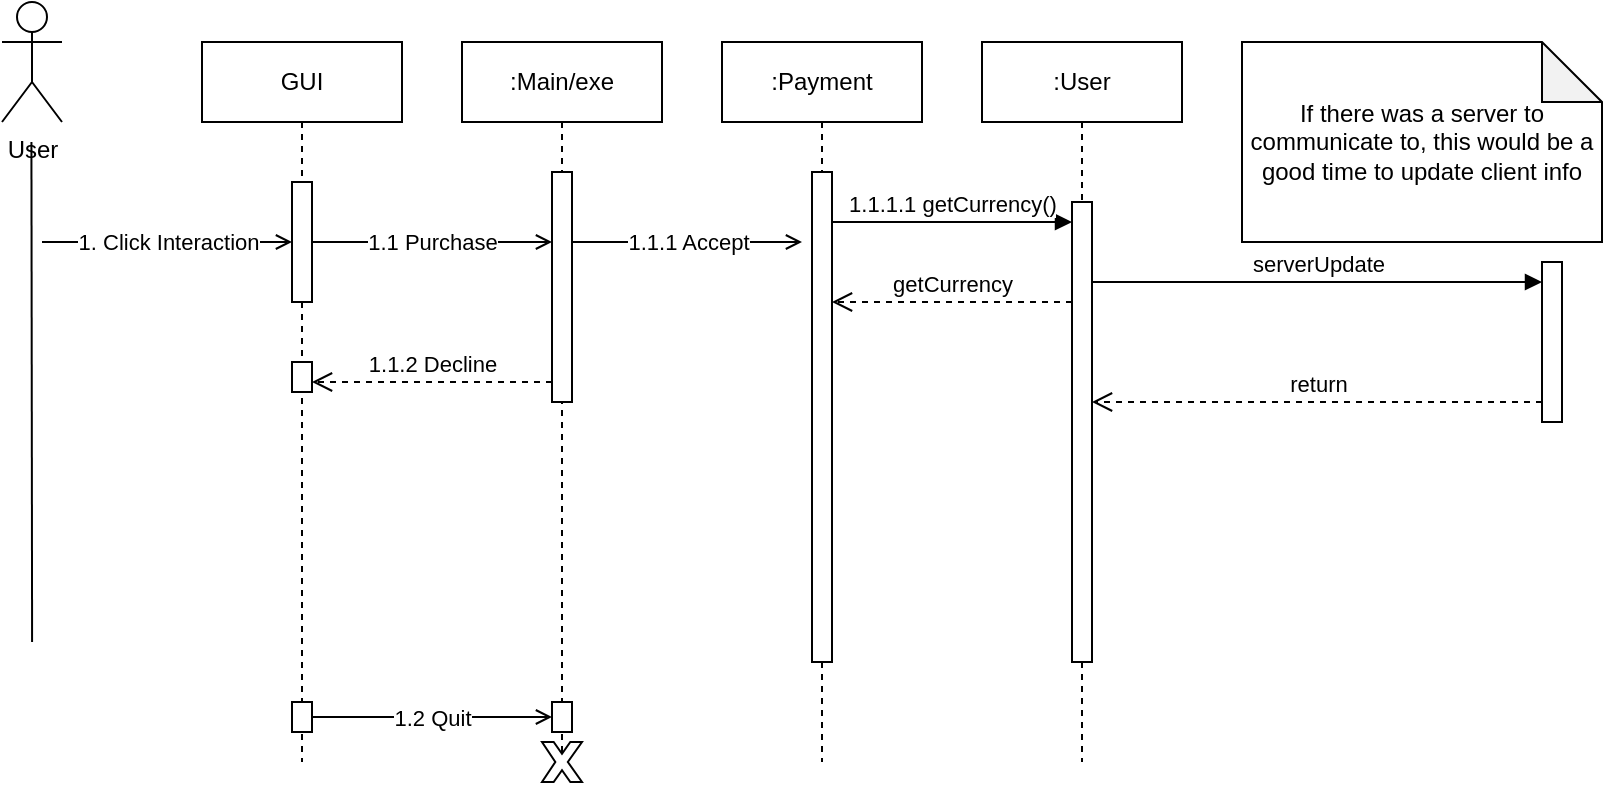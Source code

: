 <mxfile version="22.1.4" type="github">
  <diagram name="Page-1" id="2YBvvXClWsGukQMizWep">
    <mxGraphModel dx="1533" dy="376" grid="1" gridSize="10" guides="1" tooltips="1" connect="1" arrows="1" fold="1" page="1" pageScale="1" pageWidth="850" pageHeight="1100" math="0" shadow="0">
      <root>
        <mxCell id="0" />
        <mxCell id="1" parent="0" />
        <mxCell id="aM9ryv3xv72pqoxQDRHE-1" value=":Payment" style="shape=umlLifeline;perimeter=lifelinePerimeter;whiteSpace=wrap;html=1;container=0;dropTarget=0;collapsible=0;recursiveResize=0;outlineConnect=0;portConstraint=eastwest;newEdgeStyle={&quot;edgeStyle&quot;:&quot;elbowEdgeStyle&quot;,&quot;elbow&quot;:&quot;vertical&quot;,&quot;curved&quot;:0,&quot;rounded&quot;:0};" parent="1" vertex="1">
          <mxGeometry x="260" y="100" width="100" height="360" as="geometry" />
        </mxCell>
        <mxCell id="aM9ryv3xv72pqoxQDRHE-2" value="" style="html=1;points=[];perimeter=orthogonalPerimeter;outlineConnect=0;targetShapes=umlLifeline;portConstraint=eastwest;newEdgeStyle={&quot;edgeStyle&quot;:&quot;elbowEdgeStyle&quot;,&quot;elbow&quot;:&quot;vertical&quot;,&quot;curved&quot;:0,&quot;rounded&quot;:0};" parent="aM9ryv3xv72pqoxQDRHE-1" vertex="1">
          <mxGeometry x="45" y="65" width="10" height="245" as="geometry" />
        </mxCell>
        <mxCell id="aM9ryv3xv72pqoxQDRHE-5" value=":User" style="shape=umlLifeline;perimeter=lifelinePerimeter;whiteSpace=wrap;html=1;container=0;dropTarget=0;collapsible=0;recursiveResize=0;outlineConnect=0;portConstraint=eastwest;newEdgeStyle={&quot;edgeStyle&quot;:&quot;elbowEdgeStyle&quot;,&quot;elbow&quot;:&quot;vertical&quot;,&quot;curved&quot;:0,&quot;rounded&quot;:0};" parent="1" vertex="1">
          <mxGeometry x="390" y="100" width="100" height="360" as="geometry" />
        </mxCell>
        <mxCell id="aM9ryv3xv72pqoxQDRHE-6" value="" style="html=1;points=[];perimeter=orthogonalPerimeter;outlineConnect=0;targetShapes=umlLifeline;portConstraint=eastwest;newEdgeStyle={&quot;edgeStyle&quot;:&quot;elbowEdgeStyle&quot;,&quot;elbow&quot;:&quot;vertical&quot;,&quot;curved&quot;:0,&quot;rounded&quot;:0};" parent="aM9ryv3xv72pqoxQDRHE-5" vertex="1">
          <mxGeometry x="45" y="80" width="10" height="230" as="geometry" />
        </mxCell>
        <mxCell id="aM9ryv3xv72pqoxQDRHE-7" value="1.1.1.1 getCurrency()" style="html=1;verticalAlign=bottom;endArrow=block;edgeStyle=elbowEdgeStyle;elbow=vertical;curved=0;rounded=0;" parent="1" edge="1">
          <mxGeometry relative="1" as="geometry">
            <mxPoint x="315" y="190" as="sourcePoint" />
            <Array as="points">
              <mxPoint x="340" y="190" />
            </Array>
            <mxPoint x="435" y="190" as="targetPoint" />
          </mxGeometry>
        </mxCell>
        <mxCell id="aM9ryv3xv72pqoxQDRHE-8" value="getCurrency" style="html=1;verticalAlign=bottom;endArrow=open;dashed=1;endSize=8;edgeStyle=elbowEdgeStyle;elbow=vertical;curved=0;rounded=0;" parent="1" edge="1">
          <mxGeometry relative="1" as="geometry">
            <mxPoint x="315" y="230" as="targetPoint" />
            <Array as="points">
              <mxPoint x="330" y="230" />
            </Array>
            <mxPoint x="435" y="230" as="sourcePoint" />
          </mxGeometry>
        </mxCell>
        <mxCell id="aM9ryv3xv72pqoxQDRHE-9" value="serverUpdate" style="html=1;verticalAlign=bottom;endArrow=block;edgeStyle=elbowEdgeStyle;elbow=vertical;curved=0;rounded=0;" parent="1" source="aM9ryv3xv72pqoxQDRHE-6" target="aM9ryv3xv72pqoxQDRHE-4" edge="1">
          <mxGeometry relative="1" as="geometry">
            <mxPoint x="460" y="220" as="sourcePoint" />
            <Array as="points">
              <mxPoint x="510" y="220" />
              <mxPoint x="410" y="160" />
            </Array>
            <mxPoint x="780" y="160" as="targetPoint" />
          </mxGeometry>
        </mxCell>
        <mxCell id="aM9ryv3xv72pqoxQDRHE-10" value="return" style="html=1;verticalAlign=bottom;endArrow=open;dashed=1;endSize=8;edgeStyle=elbowEdgeStyle;elbow=vertical;curved=0;rounded=0;" parent="1" source="aM9ryv3xv72pqoxQDRHE-4" target="aM9ryv3xv72pqoxQDRHE-6" edge="1">
          <mxGeometry relative="1" as="geometry">
            <mxPoint x="305" y="235" as="targetPoint" />
            <Array as="points">
              <mxPoint x="510" y="280" />
              <mxPoint x="570" y="240" />
            </Array>
          </mxGeometry>
        </mxCell>
        <mxCell id="aM9ryv3xv72pqoxQDRHE-4" value="" style="html=1;points=[];perimeter=orthogonalPerimeter;outlineConnect=0;targetShapes=umlLifeline;portConstraint=eastwest;newEdgeStyle={&quot;edgeStyle&quot;:&quot;elbowEdgeStyle&quot;,&quot;elbow&quot;:&quot;vertical&quot;,&quot;curved&quot;:0,&quot;rounded&quot;:0};" parent="1" vertex="1">
          <mxGeometry x="670" y="210" width="10" height="80" as="geometry" />
        </mxCell>
        <mxCell id="oZEzAgUxOVCNeApGXAsy-1" value="GUI" style="shape=umlLifeline;perimeter=lifelinePerimeter;whiteSpace=wrap;html=1;container=0;dropTarget=0;collapsible=0;recursiveResize=0;outlineConnect=0;portConstraint=eastwest;newEdgeStyle={&quot;edgeStyle&quot;:&quot;elbowEdgeStyle&quot;,&quot;elbow&quot;:&quot;vertical&quot;,&quot;curved&quot;:0,&quot;rounded&quot;:0};" parent="1" vertex="1">
          <mxGeometry y="100" width="100" height="360" as="geometry" />
        </mxCell>
        <mxCell id="oZEzAgUxOVCNeApGXAsy-2" value="" style="html=1;points=[];perimeter=orthogonalPerimeter;outlineConnect=0;targetShapes=umlLifeline;portConstraint=eastwest;newEdgeStyle={&quot;edgeStyle&quot;:&quot;elbowEdgeStyle&quot;,&quot;elbow&quot;:&quot;vertical&quot;,&quot;curved&quot;:0,&quot;rounded&quot;:0};" parent="oZEzAgUxOVCNeApGXAsy-1" vertex="1">
          <mxGeometry x="45" y="70" width="10" height="60" as="geometry" />
        </mxCell>
        <mxCell id="-RD5GvszT6L3Z-__nCuH-7" value="" style="html=1;points=[];perimeter=orthogonalPerimeter;outlineConnect=0;targetShapes=umlLifeline;portConstraint=eastwest;newEdgeStyle={&quot;edgeStyle&quot;:&quot;elbowEdgeStyle&quot;,&quot;elbow&quot;:&quot;vertical&quot;,&quot;curved&quot;:0,&quot;rounded&quot;:0};" vertex="1" parent="oZEzAgUxOVCNeApGXAsy-1">
          <mxGeometry x="45" y="160" width="10" height="15" as="geometry" />
        </mxCell>
        <mxCell id="-RD5GvszT6L3Z-__nCuH-13" value="" style="html=1;points=[];perimeter=orthogonalPerimeter;outlineConnect=0;targetShapes=umlLifeline;portConstraint=eastwest;newEdgeStyle={&quot;edgeStyle&quot;:&quot;elbowEdgeStyle&quot;,&quot;elbow&quot;:&quot;vertical&quot;,&quot;curved&quot;:0,&quot;rounded&quot;:0};" vertex="1" parent="oZEzAgUxOVCNeApGXAsy-1">
          <mxGeometry x="45" y="330" width="10" height="15" as="geometry" />
        </mxCell>
        <mxCell id="oZEzAgUxOVCNeApGXAsy-4" value="User" style="shape=umlActor;verticalLabelPosition=bottom;verticalAlign=top;html=1;outlineConnect=0;" parent="1" vertex="1">
          <mxGeometry x="-100" y="80" width="30" height="60" as="geometry" />
        </mxCell>
        <mxCell id="oZEzAgUxOVCNeApGXAsy-5" value="" style="endArrow=none;html=1;rounded=0;" parent="1" edge="1">
          <mxGeometry width="50" height="50" relative="1" as="geometry">
            <mxPoint x="-85.29" y="150" as="sourcePoint" />
            <mxPoint x="-84.95" y="400" as="targetPoint" />
          </mxGeometry>
        </mxCell>
        <mxCell id="-RD5GvszT6L3Z-__nCuH-1" value="1. Click Interaction" style="endArrow=open;html=1;rounded=0;endFill=0;" edge="1" parent="1" target="oZEzAgUxOVCNeApGXAsy-2">
          <mxGeometry x="-0.002" width="50" height="50" relative="1" as="geometry">
            <mxPoint x="-80" y="200" as="sourcePoint" />
            <mxPoint x="20" y="180" as="targetPoint" />
            <mxPoint as="offset" />
          </mxGeometry>
        </mxCell>
        <mxCell id="-RD5GvszT6L3Z-__nCuH-2" value=":Main/exe" style="shape=umlLifeline;perimeter=lifelinePerimeter;whiteSpace=wrap;html=1;container=0;dropTarget=0;collapsible=0;recursiveResize=0;outlineConnect=0;portConstraint=eastwest;newEdgeStyle={&quot;edgeStyle&quot;:&quot;elbowEdgeStyle&quot;,&quot;elbow&quot;:&quot;vertical&quot;,&quot;curved&quot;:0,&quot;rounded&quot;:0};" vertex="1" parent="1">
          <mxGeometry x="130" y="100" width="100" height="360" as="geometry" />
        </mxCell>
        <mxCell id="-RD5GvszT6L3Z-__nCuH-3" value="" style="html=1;points=[];perimeter=orthogonalPerimeter;outlineConnect=0;targetShapes=umlLifeline;portConstraint=eastwest;newEdgeStyle={&quot;edgeStyle&quot;:&quot;elbowEdgeStyle&quot;,&quot;elbow&quot;:&quot;vertical&quot;,&quot;curved&quot;:0,&quot;rounded&quot;:0};" vertex="1" parent="-RD5GvszT6L3Z-__nCuH-2">
          <mxGeometry x="45" y="65" width="10" height="115" as="geometry" />
        </mxCell>
        <mxCell id="-RD5GvszT6L3Z-__nCuH-15" value="" style="html=1;points=[];perimeter=orthogonalPerimeter;outlineConnect=0;targetShapes=umlLifeline;portConstraint=eastwest;newEdgeStyle={&quot;edgeStyle&quot;:&quot;elbowEdgeStyle&quot;,&quot;elbow&quot;:&quot;vertical&quot;,&quot;curved&quot;:0,&quot;rounded&quot;:0};" vertex="1" parent="-RD5GvszT6L3Z-__nCuH-2">
          <mxGeometry x="45" y="330" width="10" height="15" as="geometry" />
        </mxCell>
        <mxCell id="-RD5GvszT6L3Z-__nCuH-4" value="1.1 Purchase" style="endArrow=open;html=1;rounded=0;endFill=0;" edge="1" parent="1">
          <mxGeometry width="50" height="50" relative="1" as="geometry">
            <mxPoint x="55" y="200" as="sourcePoint" />
            <mxPoint x="175" y="200" as="targetPoint" />
          </mxGeometry>
        </mxCell>
        <mxCell id="-RD5GvszT6L3Z-__nCuH-5" value="1.1.1 Accept" style="endArrow=open;html=1;rounded=0;endFill=0;" edge="1" parent="1">
          <mxGeometry width="50" height="50" relative="1" as="geometry">
            <mxPoint x="185" y="200" as="sourcePoint" />
            <mxPoint x="300" y="200" as="targetPoint" />
          </mxGeometry>
        </mxCell>
        <mxCell id="-RD5GvszT6L3Z-__nCuH-6" value="If there was a server to communicate to, this would be a good time to update client info" style="shape=note;whiteSpace=wrap;html=1;backgroundOutline=1;darkOpacity=0.05;" vertex="1" parent="1">
          <mxGeometry x="520" y="100" width="180" height="100" as="geometry" />
        </mxCell>
        <mxCell id="-RD5GvszT6L3Z-__nCuH-10" value="1.1.2 Decline" style="html=1;verticalAlign=bottom;endArrow=open;dashed=1;endSize=8;edgeStyle=elbowEdgeStyle;elbow=vertical;curved=0;rounded=0;" edge="1" parent="1" source="-RD5GvszT6L3Z-__nCuH-3" target="-RD5GvszT6L3Z-__nCuH-7">
          <mxGeometry relative="1" as="geometry">
            <mxPoint x="50.024" y="270" as="targetPoint" />
            <Array as="points">
              <mxPoint x="75" y="270" />
            </Array>
            <mxPoint x="179.5" y="270" as="sourcePoint" />
          </mxGeometry>
        </mxCell>
        <mxCell id="-RD5GvszT6L3Z-__nCuH-11" value="" style="verticalLabelPosition=bottom;verticalAlign=top;html=1;shape=mxgraph.basic.x" vertex="1" parent="1">
          <mxGeometry x="170" y="450" width="20" height="20" as="geometry" />
        </mxCell>
        <mxCell id="-RD5GvszT6L3Z-__nCuH-16" value="1.2 Quit" style="endArrow=open;html=1;rounded=0;endFill=0;" edge="1" parent="1" source="-RD5GvszT6L3Z-__nCuH-13" target="-RD5GvszT6L3Z-__nCuH-15">
          <mxGeometry width="50" height="50" relative="1" as="geometry">
            <mxPoint x="50" y="440" as="sourcePoint" />
            <mxPoint x="170" y="440" as="targetPoint" />
          </mxGeometry>
        </mxCell>
      </root>
    </mxGraphModel>
  </diagram>
</mxfile>
